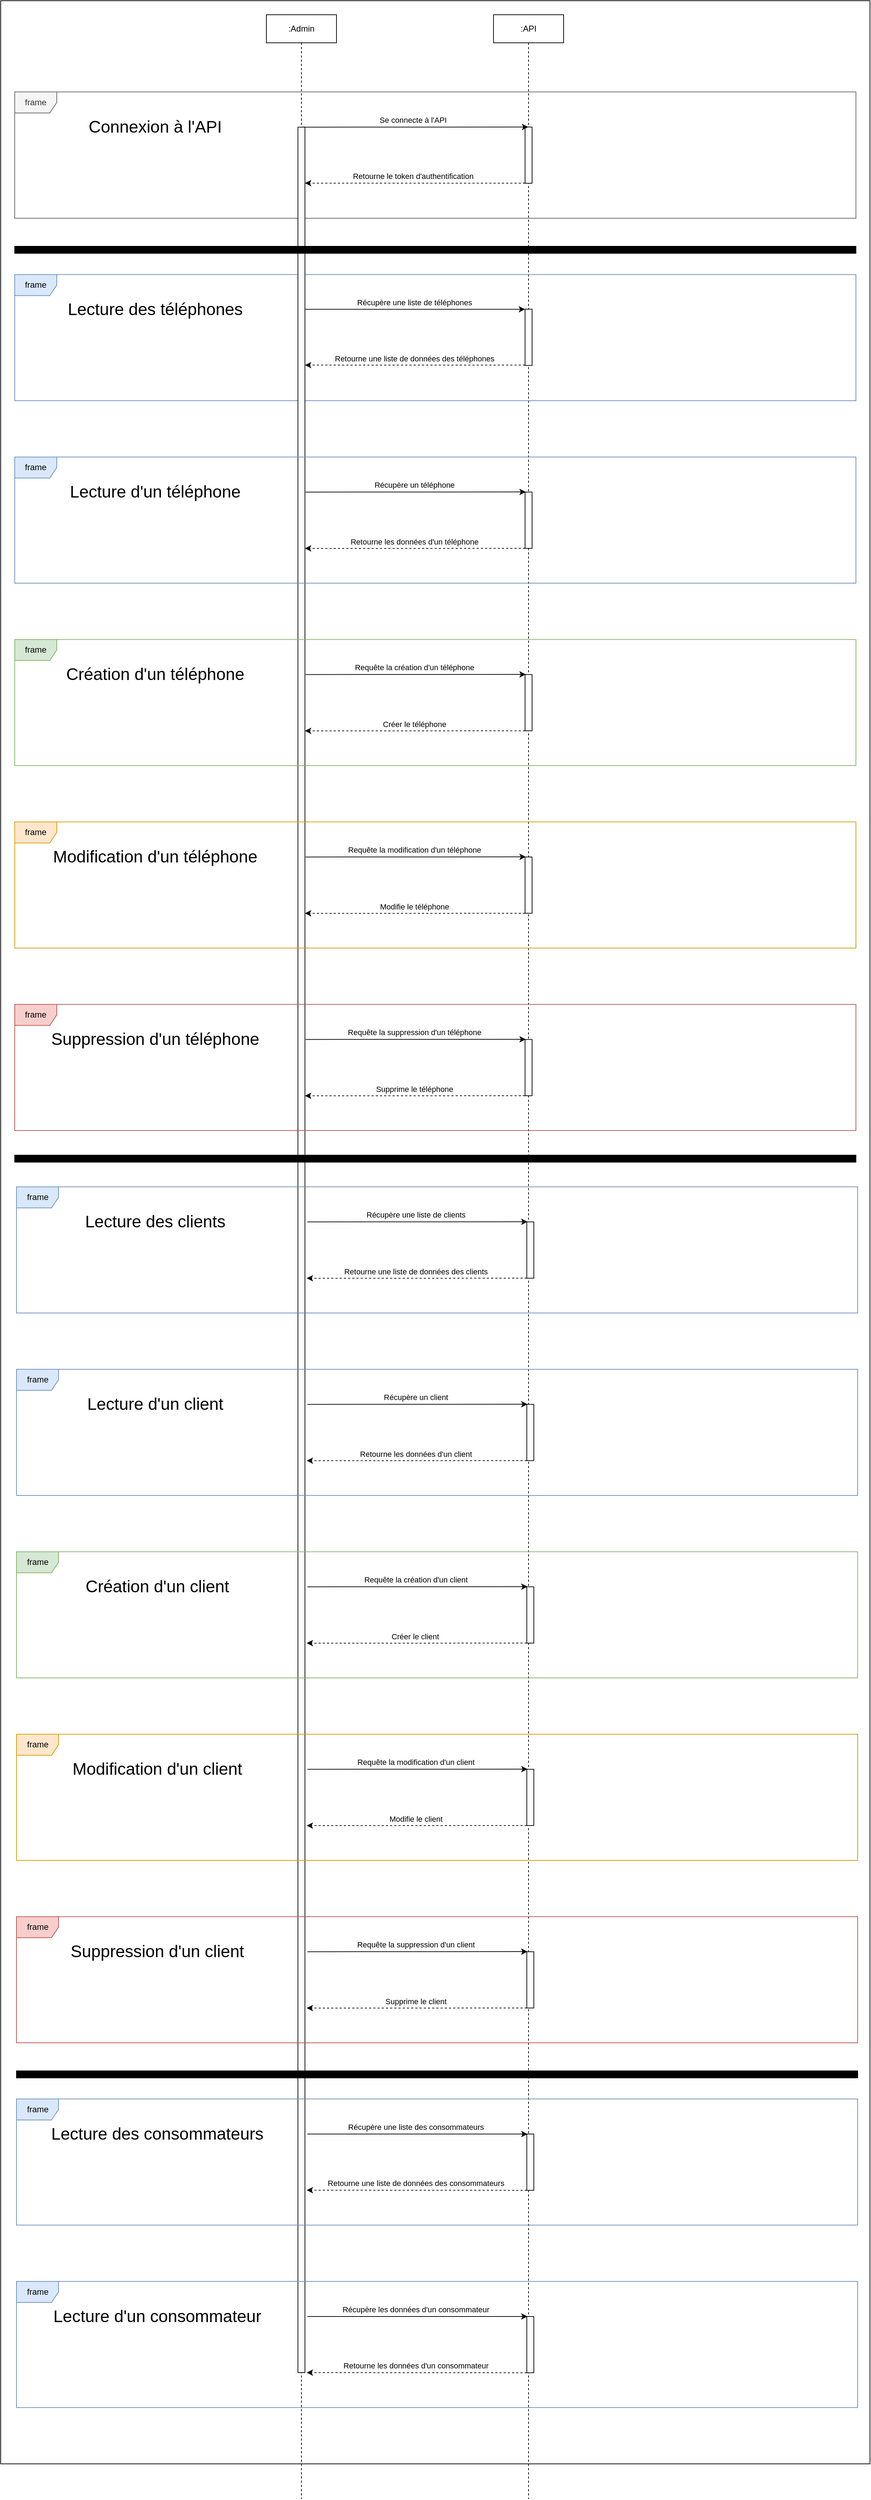 <mxfile version="22.0.8" type="device">
  <diagram name="Page-1" id="AlQgFYiAesxGKjzgry_K">
    <mxGraphModel dx="6012" dy="2765" grid="1" gridSize="10" guides="1" tooltips="1" connect="1" arrows="1" fold="1" page="1" pageScale="1" pageWidth="827" pageHeight="1169" math="0" shadow="0">
      <root>
        <mxCell id="0" />
        <mxCell id="1" parent="0" />
        <mxCell id="q1P370LqQ6XQnhw_d_2Z-51" value="" style="rounded=0;whiteSpace=wrap;html=1;movable=1;resizable=1;rotatable=1;deletable=1;editable=1;locked=0;connectable=1;labelBackgroundColor=none;" parent="1" vertex="1">
          <mxGeometry x="-340" y="180" width="1240" height="3510" as="geometry" />
        </mxCell>
        <mxCell id="VzBomBVX7HgXpCq8d6OW-28" value=":API" style="shape=umlLifeline;perimeter=lifelinePerimeter;whiteSpace=wrap;html=1;container=1;dropTarget=0;collapsible=0;recursiveResize=0;outlineConnect=0;portConstraint=eastwest;newEdgeStyle={&quot;edgeStyle&quot;:&quot;elbowEdgeStyle&quot;,&quot;elbow&quot;:&quot;vertical&quot;,&quot;curved&quot;:0,&quot;rounded&quot;:0};movable=1;resizable=1;rotatable=1;deletable=1;editable=1;locked=0;connectable=1;" parent="1" vertex="1">
          <mxGeometry x="363" y="200" width="100" height="3540" as="geometry" />
        </mxCell>
        <mxCell id="VzBomBVX7HgXpCq8d6OW-47" value="" style="html=1;points=[];perimeter=orthogonalPerimeter;outlineConnect=0;targetShapes=umlLifeline;portConstraint=eastwest;newEdgeStyle={&quot;edgeStyle&quot;:&quot;elbowEdgeStyle&quot;,&quot;elbow&quot;:&quot;vertical&quot;,&quot;curved&quot;:0,&quot;rounded&quot;:0};" parent="VzBomBVX7HgXpCq8d6OW-28" vertex="1">
          <mxGeometry x="45" y="160" width="10" height="80.2" as="geometry" />
        </mxCell>
        <mxCell id="drv3APGmW7GYEXX_s7Kb-19" style="edgeStyle=elbowEdgeStyle;rounded=0;orthogonalLoop=1;jettySize=auto;html=1;elbow=vertical;curved=0;" parent="1" source="VzBomBVX7HgXpCq8d6OW-50" edge="1">
          <mxGeometry relative="1" as="geometry">
            <Array as="points">
              <mxPoint x="257" y="360" />
            </Array>
            <mxPoint x="412.5" y="360" as="targetPoint" />
          </mxGeometry>
        </mxCell>
        <mxCell id="drv3APGmW7GYEXX_s7Kb-20" value="Se connecte à l&#39;API" style="edgeLabel;html=1;align=center;verticalAlign=middle;resizable=0;points=[];" parent="drv3APGmW7GYEXX_s7Kb-19" vertex="1" connectable="0">
          <mxGeometry x="0.205" relative="1" as="geometry">
            <mxPoint x="-36" y="-10" as="offset" />
          </mxGeometry>
        </mxCell>
        <mxCell id="Kt3bTRJJ_USKNN57myqg-1" style="edgeStyle=elbowEdgeStyle;rounded=0;orthogonalLoop=1;jettySize=auto;html=1;elbow=vertical;curved=0;dashed=1;" parent="1" source="VzBomBVX7HgXpCq8d6OW-47" target="VzBomBVX7HgXpCq8d6OW-50" edge="1">
          <mxGeometry relative="1" as="geometry">
            <Array as="points">
              <mxPoint x="160" y="440" />
            </Array>
          </mxGeometry>
        </mxCell>
        <mxCell id="Kt3bTRJJ_USKNN57myqg-2" value="Retourne le token d&#39;authentification" style="edgeLabel;html=1;align=center;verticalAlign=middle;resizable=0;points=[];" parent="Kt3bTRJJ_USKNN57myqg-1" vertex="1" connectable="0">
          <mxGeometry x="0.146" y="1" relative="1" as="geometry">
            <mxPoint x="20" y="-11" as="offset" />
          </mxGeometry>
        </mxCell>
        <mxCell id="Kt3bTRJJ_USKNN57myqg-13" value="frame" style="shape=umlFrame;whiteSpace=wrap;html=1;pointerEvents=0;fillColor=#f5f5f5;fontColor=#333333;strokeColor=#666666;" parent="1" vertex="1">
          <mxGeometry x="-320" y="310" width="1200" height="180" as="geometry" />
        </mxCell>
        <mxCell id="Kt3bTRJJ_USKNN57myqg-14" value="&lt;div&gt;&lt;font style=&quot;font-size: 24px;&quot;&gt;Connexion à l&#39;API&lt;br&gt;&lt;/font&gt;&lt;/div&gt;" style="text;html=1;align=center;verticalAlign=middle;resizable=0;points=[];autosize=1;strokeColor=none;fillColor=none;" parent="1" vertex="1">
          <mxGeometry x="-225" y="340" width="210" height="40" as="geometry" />
        </mxCell>
        <mxCell id="q1P370LqQ6XQnhw_d_2Z-36" value="frame" style="shape=umlFrame;whiteSpace=wrap;html=1;pointerEvents=0;fillColor=#dae8fc;strokeColor=#6c8ebf;" parent="1" vertex="1">
          <mxGeometry x="-320" y="570.2" width="1200" height="179.8" as="geometry" />
        </mxCell>
        <mxCell id="q1P370LqQ6XQnhw_d_2Z-37" value="Lecture des téléphones" style="text;html=1;align=center;verticalAlign=middle;resizable=0;points=[];autosize=1;strokeColor=none;fillColor=none;fontSize=24;" parent="1" vertex="1">
          <mxGeometry x="-255" y="600.2" width="270" height="40" as="geometry" />
        </mxCell>
        <mxCell id="VzBomBVX7HgXpCq8d6OW-27" value=":Admin" style="shape=umlLifeline;perimeter=lifelinePerimeter;whiteSpace=wrap;html=1;container=1;dropTarget=0;collapsible=0;recursiveResize=0;outlineConnect=0;portConstraint=eastwest;newEdgeStyle={&quot;edgeStyle&quot;:&quot;elbowEdgeStyle&quot;,&quot;elbow&quot;:&quot;vertical&quot;,&quot;curved&quot;:0,&quot;rounded&quot;:0};movable=1;resizable=1;rotatable=1;deletable=1;editable=1;locked=0;connectable=1;" parent="1" vertex="1">
          <mxGeometry x="39" y="200" width="100" height="3540" as="geometry" />
        </mxCell>
        <mxCell id="VzBomBVX7HgXpCq8d6OW-50" value="" style="html=1;points=[];perimeter=orthogonalPerimeter;outlineConnect=0;targetShapes=umlLifeline;portConstraint=eastwest;newEdgeStyle={&quot;edgeStyle&quot;:&quot;elbowEdgeStyle&quot;,&quot;elbow&quot;:&quot;vertical&quot;,&quot;curved&quot;:0,&quot;rounded&quot;:0};movable=1;resizable=1;rotatable=1;deletable=1;editable=1;locked=0;connectable=1;" parent="VzBomBVX7HgXpCq8d6OW-27" vertex="1">
          <mxGeometry x="45" y="160.2" width="10" height="3199.8" as="geometry" />
        </mxCell>
        <mxCell id="mtAKni8Zd5oDgKkySf_A-6" style="edgeStyle=elbowEdgeStyle;rounded=0;orthogonalLoop=1;jettySize=auto;html=1;elbow=horizontal;curved=0;dashed=1;" parent="1" edge="1">
          <mxGeometry relative="1" as="geometry">
            <mxPoint x="408" y="699.309" as="sourcePoint" />
            <mxPoint x="94" y="699.309" as="targetPoint" />
          </mxGeometry>
        </mxCell>
        <mxCell id="mtAKni8Zd5oDgKkySf_A-7" value="Retourne une liste de données des téléphones" style="edgeLabel;html=1;align=center;verticalAlign=middle;resizable=0;points=[];" parent="mtAKni8Zd5oDgKkySf_A-6" vertex="1" connectable="0">
          <mxGeometry x="-0.12" y="-2" relative="1" as="geometry">
            <mxPoint x="-20" y="-8" as="offset" />
          </mxGeometry>
        </mxCell>
        <mxCell id="mtAKni8Zd5oDgKkySf_A-1" value="" style="html=1;points=[];perimeter=orthogonalPerimeter;outlineConnect=0;targetShapes=umlLifeline;portConstraint=eastwest;newEdgeStyle={&quot;edgeStyle&quot;:&quot;elbowEdgeStyle&quot;,&quot;elbow&quot;:&quot;vertical&quot;,&quot;curved&quot;:0,&quot;rounded&quot;:0};" parent="1" vertex="1">
          <mxGeometry x="408" y="619.55" width="10" height="80.2" as="geometry" />
        </mxCell>
        <mxCell id="mtAKni8Zd5oDgKkySf_A-4" style="edgeStyle=elbowEdgeStyle;rounded=0;orthogonalLoop=1;jettySize=auto;html=1;elbow=horizontal;curved=0;" parent="1" edge="1">
          <mxGeometry relative="1" as="geometry">
            <mxPoint x="94" y="619.726" as="sourcePoint" />
            <mxPoint x="408" y="619.726" as="targetPoint" />
          </mxGeometry>
        </mxCell>
        <mxCell id="mtAKni8Zd5oDgKkySf_A-5" value="Récupère une liste de téléphones" style="edgeLabel;html=1;align=center;verticalAlign=middle;resizable=0;points=[];" parent="mtAKni8Zd5oDgKkySf_A-4" vertex="1" connectable="0">
          <mxGeometry x="-0.06" relative="1" as="geometry">
            <mxPoint x="8" y="-10" as="offset" />
          </mxGeometry>
        </mxCell>
        <mxCell id="mtAKni8Zd5oDgKkySf_A-11" value="frame" style="shape=umlFrame;whiteSpace=wrap;html=1;pointerEvents=0;fillColor=#dae8fc;strokeColor=#6c8ebf;" parent="1" vertex="1">
          <mxGeometry x="-320" y="830.2" width="1200" height="179.8" as="geometry" />
        </mxCell>
        <mxCell id="mtAKni8Zd5oDgKkySf_A-12" value="Lecture d&#39;un téléphone" style="text;html=1;align=center;verticalAlign=middle;resizable=0;points=[];autosize=1;strokeColor=none;fillColor=none;fontSize=24;" parent="1" vertex="1">
          <mxGeometry x="-255" y="860" width="270" height="40" as="geometry" />
        </mxCell>
        <mxCell id="mtAKni8Zd5oDgKkySf_A-15" style="edgeStyle=elbowEdgeStyle;rounded=0;orthogonalLoop=1;jettySize=auto;html=1;elbow=vertical;curved=0;dashed=1;" parent="1" edge="1">
          <mxGeometry relative="1" as="geometry">
            <mxPoint x="408" y="960.404" as="sourcePoint" />
            <mxPoint x="94" y="960.404" as="targetPoint" />
          </mxGeometry>
        </mxCell>
        <mxCell id="mtAKni8Zd5oDgKkySf_A-17" value="Retourne les données d&#39;un téléphone" style="edgeLabel;html=1;align=center;verticalAlign=middle;resizable=0;points=[];" parent="mtAKni8Zd5oDgKkySf_A-15" vertex="1" connectable="0">
          <mxGeometry x="0.176" y="1" relative="1" as="geometry">
            <mxPoint x="26" y="-11" as="offset" />
          </mxGeometry>
        </mxCell>
        <mxCell id="mtAKni8Zd5oDgKkySf_A-13" value="" style="html=1;points=[];perimeter=orthogonalPerimeter;outlineConnect=0;targetShapes=umlLifeline;portConstraint=eastwest;newEdgeStyle={&quot;edgeStyle&quot;:&quot;elbowEdgeStyle&quot;,&quot;elbow&quot;:&quot;vertical&quot;,&quot;curved&quot;:0,&quot;rounded&quot;:0};" parent="1" vertex="1">
          <mxGeometry x="408" y="880.2" width="10" height="80.2" as="geometry" />
        </mxCell>
        <mxCell id="mtAKni8Zd5oDgKkySf_A-14" style="edgeStyle=elbowEdgeStyle;rounded=0;orthogonalLoop=1;jettySize=auto;html=1;elbow=vertical;curved=0;" parent="1" edge="1">
          <mxGeometry relative="1" as="geometry">
            <mxPoint x="95" y="880.204" as="sourcePoint" />
            <mxPoint x="409" y="880.204" as="targetPoint" />
          </mxGeometry>
        </mxCell>
        <mxCell id="mtAKni8Zd5oDgKkySf_A-16" value="Récupère un téléphone" style="edgeLabel;html=1;align=center;verticalAlign=middle;resizable=0;points=[];" parent="mtAKni8Zd5oDgKkySf_A-14" vertex="1" connectable="0">
          <mxGeometry x="-0.347" y="-2" relative="1" as="geometry">
            <mxPoint x="52" y="-12" as="offset" />
          </mxGeometry>
        </mxCell>
        <mxCell id="mtAKni8Zd5oDgKkySf_A-25" value="frame" style="shape=umlFrame;whiteSpace=wrap;html=1;pointerEvents=0;fillColor=#dae8fc;strokeColor=#6c8ebf;" parent="1" vertex="1">
          <mxGeometry x="-317.5" y="3170" width="1200" height="179.8" as="geometry" />
        </mxCell>
        <mxCell id="mtAKni8Zd5oDgKkySf_A-26" value="Lecture des consommateurs" style="text;html=1;align=center;verticalAlign=middle;resizable=0;points=[];autosize=1;strokeColor=none;fillColor=none;fontSize=24;" parent="1" vertex="1">
          <mxGeometry x="-282.5" y="3199.8" width="330" height="40" as="geometry" />
        </mxCell>
        <mxCell id="mtAKni8Zd5oDgKkySf_A-27" style="edgeStyle=elbowEdgeStyle;rounded=0;orthogonalLoop=1;jettySize=auto;html=1;elbow=vertical;curved=0;dashed=1;" parent="1" edge="1">
          <mxGeometry relative="1" as="geometry">
            <mxPoint x="410.5" y="3300.204" as="sourcePoint" />
            <mxPoint x="96.5" y="3300.204" as="targetPoint" />
          </mxGeometry>
        </mxCell>
        <mxCell id="mtAKni8Zd5oDgKkySf_A-28" value="Retourne une liste de données des consommateurs" style="edgeLabel;html=1;align=center;verticalAlign=middle;resizable=0;points=[];" parent="mtAKni8Zd5oDgKkySf_A-27" vertex="1" connectable="0">
          <mxGeometry x="0.176" y="1" relative="1" as="geometry">
            <mxPoint x="26" y="-11" as="offset" />
          </mxGeometry>
        </mxCell>
        <mxCell id="mtAKni8Zd5oDgKkySf_A-29" value="" style="html=1;points=[];perimeter=orthogonalPerimeter;outlineConnect=0;targetShapes=umlLifeline;portConstraint=eastwest;newEdgeStyle={&quot;edgeStyle&quot;:&quot;elbowEdgeStyle&quot;,&quot;elbow&quot;:&quot;vertical&quot;,&quot;curved&quot;:0,&quot;rounded&quot;:0};" parent="1" vertex="1">
          <mxGeometry x="410.5" y="3220" width="10" height="80.2" as="geometry" />
        </mxCell>
        <mxCell id="mtAKni8Zd5oDgKkySf_A-30" style="edgeStyle=elbowEdgeStyle;rounded=0;orthogonalLoop=1;jettySize=auto;html=1;elbow=vertical;curved=0;" parent="1" edge="1">
          <mxGeometry relative="1" as="geometry">
            <mxPoint x="97.5" y="3220.004" as="sourcePoint" />
            <mxPoint x="411.5" y="3220.004" as="targetPoint" />
          </mxGeometry>
        </mxCell>
        <mxCell id="mtAKni8Zd5oDgKkySf_A-31" value="Récupère une liste des consommateurs" style="edgeLabel;html=1;align=center;verticalAlign=middle;resizable=0;points=[];" parent="mtAKni8Zd5oDgKkySf_A-30" vertex="1" connectable="0">
          <mxGeometry x="-0.347" y="-2" relative="1" as="geometry">
            <mxPoint x="52" y="-12" as="offset" />
          </mxGeometry>
        </mxCell>
        <mxCell id="mtAKni8Zd5oDgKkySf_A-32" value="frame" style="shape=umlFrame;whiteSpace=wrap;html=1;pointerEvents=0;fillColor=#dae8fc;strokeColor=#6c8ebf;" parent="1" vertex="1">
          <mxGeometry x="-317.5" y="3430" width="1200" height="179.8" as="geometry" />
        </mxCell>
        <mxCell id="mtAKni8Zd5oDgKkySf_A-33" value="Lecture d&#39;un consommateur" style="text;html=1;align=center;verticalAlign=middle;resizable=0;points=[];autosize=1;strokeColor=none;fillColor=none;fontSize=24;" parent="1" vertex="1">
          <mxGeometry x="-277.5" y="3460" width="320" height="40" as="geometry" />
        </mxCell>
        <mxCell id="mtAKni8Zd5oDgKkySf_A-34" style="edgeStyle=elbowEdgeStyle;rounded=0;orthogonalLoop=1;jettySize=auto;html=1;elbow=vertical;curved=0;dashed=1;" parent="1" edge="1">
          <mxGeometry relative="1" as="geometry">
            <mxPoint x="410.5" y="3560.204" as="sourcePoint" />
            <mxPoint x="96.5" y="3560.204" as="targetPoint" />
          </mxGeometry>
        </mxCell>
        <mxCell id="mtAKni8Zd5oDgKkySf_A-35" value="Retourne les données d&#39;un consommateur" style="edgeLabel;html=1;align=center;verticalAlign=middle;resizable=0;points=[];" parent="mtAKni8Zd5oDgKkySf_A-34" vertex="1" connectable="0">
          <mxGeometry x="0.176" y="1" relative="1" as="geometry">
            <mxPoint x="26" y="-11" as="offset" />
          </mxGeometry>
        </mxCell>
        <mxCell id="mtAKni8Zd5oDgKkySf_A-36" value="" style="html=1;points=[];perimeter=orthogonalPerimeter;outlineConnect=0;targetShapes=umlLifeline;portConstraint=eastwest;newEdgeStyle={&quot;edgeStyle&quot;:&quot;elbowEdgeStyle&quot;,&quot;elbow&quot;:&quot;vertical&quot;,&quot;curved&quot;:0,&quot;rounded&quot;:0};" parent="1" vertex="1">
          <mxGeometry x="410.5" y="3480" width="10" height="80.2" as="geometry" />
        </mxCell>
        <mxCell id="mtAKni8Zd5oDgKkySf_A-37" style="edgeStyle=elbowEdgeStyle;rounded=0;orthogonalLoop=1;jettySize=auto;html=1;elbow=vertical;curved=0;" parent="1" edge="1">
          <mxGeometry relative="1" as="geometry">
            <mxPoint x="97.5" y="3480.004" as="sourcePoint" />
            <mxPoint x="411.5" y="3480.004" as="targetPoint" />
          </mxGeometry>
        </mxCell>
        <mxCell id="mtAKni8Zd5oDgKkySf_A-38" value="Récupère les données d&#39;un consommateur" style="edgeLabel;html=1;align=center;verticalAlign=middle;resizable=0;points=[];" parent="mtAKni8Zd5oDgKkySf_A-37" vertex="1" connectable="0">
          <mxGeometry x="-0.347" y="-2" relative="1" as="geometry">
            <mxPoint x="52" y="-12" as="offset" />
          </mxGeometry>
        </mxCell>
        <mxCell id="mtAKni8Zd5oDgKkySf_A-60" value="" style="rounded=0;whiteSpace=wrap;html=1;fillColor=#000000;" parent="1" vertex="1">
          <mxGeometry x="-320" y="1825.1" width="1200" height="10" as="geometry" />
        </mxCell>
        <mxCell id="mtAKni8Zd5oDgKkySf_A-61" value="" style="rounded=0;whiteSpace=wrap;html=1;fillColor=#000000;" parent="1" vertex="1">
          <mxGeometry x="-317.5" y="3130" width="1200" height="10" as="geometry" />
        </mxCell>
        <mxCell id="mtAKni8Zd5oDgKkySf_A-62" value="" style="rounded=0;whiteSpace=wrap;html=1;fillColor=#000000;" parent="1" vertex="1">
          <mxGeometry x="-320" y="530" width="1200" height="10" as="geometry" />
        </mxCell>
        <mxCell id="V_X1GM6pbK22P2pycEsX-1" value="frame" style="shape=umlFrame;whiteSpace=wrap;html=1;pointerEvents=0;fillColor=#d5e8d4;strokeColor=#82b366;" vertex="1" parent="1">
          <mxGeometry x="-320" y="1090.2" width="1200" height="179.8" as="geometry" />
        </mxCell>
        <mxCell id="V_X1GM6pbK22P2pycEsX-2" value="Création d&#39;un téléphone" style="text;html=1;align=center;verticalAlign=middle;resizable=0;points=[];autosize=1;strokeColor=none;fillColor=none;fontSize=24;" vertex="1" parent="1">
          <mxGeometry x="-260" y="1120.4" width="280" height="40" as="geometry" />
        </mxCell>
        <mxCell id="V_X1GM6pbK22P2pycEsX-3" style="edgeStyle=elbowEdgeStyle;rounded=0;orthogonalLoop=1;jettySize=auto;html=1;elbow=vertical;curved=0;dashed=1;" edge="1" parent="1">
          <mxGeometry relative="1" as="geometry">
            <mxPoint x="408" y="1220.404" as="sourcePoint" />
            <mxPoint x="94" y="1220.404" as="targetPoint" />
          </mxGeometry>
        </mxCell>
        <mxCell id="V_X1GM6pbK22P2pycEsX-4" value="Créer le téléphone" style="edgeLabel;html=1;align=center;verticalAlign=middle;resizable=0;points=[];" vertex="1" connectable="0" parent="V_X1GM6pbK22P2pycEsX-3">
          <mxGeometry x="0.176" y="1" relative="1" as="geometry">
            <mxPoint x="26" y="-11" as="offset" />
          </mxGeometry>
        </mxCell>
        <mxCell id="V_X1GM6pbK22P2pycEsX-5" value="" style="html=1;points=[];perimeter=orthogonalPerimeter;outlineConnect=0;targetShapes=umlLifeline;portConstraint=eastwest;newEdgeStyle={&quot;edgeStyle&quot;:&quot;elbowEdgeStyle&quot;,&quot;elbow&quot;:&quot;vertical&quot;,&quot;curved&quot;:0,&quot;rounded&quot;:0};" vertex="1" parent="1">
          <mxGeometry x="408" y="1140.2" width="10" height="80.2" as="geometry" />
        </mxCell>
        <mxCell id="V_X1GM6pbK22P2pycEsX-6" style="edgeStyle=elbowEdgeStyle;rounded=0;orthogonalLoop=1;jettySize=auto;html=1;elbow=vertical;curved=0;" edge="1" parent="1">
          <mxGeometry relative="1" as="geometry">
            <mxPoint x="95" y="1140.204" as="sourcePoint" />
            <mxPoint x="409" y="1140.204" as="targetPoint" />
          </mxGeometry>
        </mxCell>
        <mxCell id="V_X1GM6pbK22P2pycEsX-7" value="Requête la création d&#39;un téléphone" style="edgeLabel;html=1;align=center;verticalAlign=middle;resizable=0;points=[];" vertex="1" connectable="0" parent="V_X1GM6pbK22P2pycEsX-6">
          <mxGeometry x="-0.347" y="-2" relative="1" as="geometry">
            <mxPoint x="52" y="-12" as="offset" />
          </mxGeometry>
        </mxCell>
        <mxCell id="V_X1GM6pbK22P2pycEsX-8" value="frame" style="shape=umlFrame;whiteSpace=wrap;html=1;pointerEvents=0;fillColor=#ffe6cc;strokeColor=#d79b00;" vertex="1" parent="1">
          <mxGeometry x="-320" y="1350.2" width="1200" height="179.8" as="geometry" />
        </mxCell>
        <mxCell id="V_X1GM6pbK22P2pycEsX-9" value="Modification d&#39;un téléphone" style="text;html=1;align=center;verticalAlign=middle;resizable=0;points=[];autosize=1;strokeColor=none;fillColor=none;fontSize=24;" vertex="1" parent="1">
          <mxGeometry x="-280" y="1380.2" width="320" height="40" as="geometry" />
        </mxCell>
        <mxCell id="V_X1GM6pbK22P2pycEsX-10" style="edgeStyle=elbowEdgeStyle;rounded=0;orthogonalLoop=1;jettySize=auto;html=1;elbow=vertical;curved=0;dashed=1;" edge="1" parent="1">
          <mxGeometry relative="1" as="geometry">
            <mxPoint x="408" y="1480.404" as="sourcePoint" />
            <mxPoint x="94" y="1480.404" as="targetPoint" />
          </mxGeometry>
        </mxCell>
        <mxCell id="V_X1GM6pbK22P2pycEsX-11" value="Modifie le téléphone" style="edgeLabel;html=1;align=center;verticalAlign=middle;resizable=0;points=[];" vertex="1" connectable="0" parent="V_X1GM6pbK22P2pycEsX-10">
          <mxGeometry x="0.176" y="1" relative="1" as="geometry">
            <mxPoint x="26" y="-11" as="offset" />
          </mxGeometry>
        </mxCell>
        <mxCell id="V_X1GM6pbK22P2pycEsX-12" value="" style="html=1;points=[];perimeter=orthogonalPerimeter;outlineConnect=0;targetShapes=umlLifeline;portConstraint=eastwest;newEdgeStyle={&quot;edgeStyle&quot;:&quot;elbowEdgeStyle&quot;,&quot;elbow&quot;:&quot;vertical&quot;,&quot;curved&quot;:0,&quot;rounded&quot;:0};" vertex="1" parent="1">
          <mxGeometry x="408" y="1400.2" width="10" height="80.2" as="geometry" />
        </mxCell>
        <mxCell id="V_X1GM6pbK22P2pycEsX-13" style="edgeStyle=elbowEdgeStyle;rounded=0;orthogonalLoop=1;jettySize=auto;html=1;elbow=vertical;curved=0;" edge="1" parent="1">
          <mxGeometry relative="1" as="geometry">
            <mxPoint x="95" y="1400.204" as="sourcePoint" />
            <mxPoint x="409" y="1400.204" as="targetPoint" />
          </mxGeometry>
        </mxCell>
        <mxCell id="V_X1GM6pbK22P2pycEsX-14" value="Requête la modification d&#39;un téléphone" style="edgeLabel;html=1;align=center;verticalAlign=middle;resizable=0;points=[];" vertex="1" connectable="0" parent="V_X1GM6pbK22P2pycEsX-13">
          <mxGeometry x="-0.347" y="-2" relative="1" as="geometry">
            <mxPoint x="52" y="-12" as="offset" />
          </mxGeometry>
        </mxCell>
        <mxCell id="V_X1GM6pbK22P2pycEsX-15" value="frame" style="shape=umlFrame;whiteSpace=wrap;html=1;pointerEvents=0;fillColor=#f8cecc;strokeColor=#b85450;" vertex="1" parent="1">
          <mxGeometry x="-320" y="1610.2" width="1200" height="179.8" as="geometry" />
        </mxCell>
        <mxCell id="V_X1GM6pbK22P2pycEsX-16" value="Suppression d&#39;un téléphone" style="text;html=1;align=center;verticalAlign=middle;resizable=0;points=[];autosize=1;strokeColor=none;fillColor=none;fontSize=24;" vertex="1" parent="1">
          <mxGeometry x="-280" y="1640.2" width="320" height="40" as="geometry" />
        </mxCell>
        <mxCell id="V_X1GM6pbK22P2pycEsX-17" style="edgeStyle=elbowEdgeStyle;rounded=0;orthogonalLoop=1;jettySize=auto;html=1;elbow=vertical;curved=0;dashed=1;" edge="1" parent="1">
          <mxGeometry relative="1" as="geometry">
            <mxPoint x="408" y="1740.404" as="sourcePoint" />
            <mxPoint x="94" y="1740.404" as="targetPoint" />
          </mxGeometry>
        </mxCell>
        <mxCell id="V_X1GM6pbK22P2pycEsX-18" value="Supprime le téléphone" style="edgeLabel;html=1;align=center;verticalAlign=middle;resizable=0;points=[];" vertex="1" connectable="0" parent="V_X1GM6pbK22P2pycEsX-17">
          <mxGeometry x="0.176" y="1" relative="1" as="geometry">
            <mxPoint x="26" y="-11" as="offset" />
          </mxGeometry>
        </mxCell>
        <mxCell id="V_X1GM6pbK22P2pycEsX-19" value="" style="html=1;points=[];perimeter=orthogonalPerimeter;outlineConnect=0;targetShapes=umlLifeline;portConstraint=eastwest;newEdgeStyle={&quot;edgeStyle&quot;:&quot;elbowEdgeStyle&quot;,&quot;elbow&quot;:&quot;vertical&quot;,&quot;curved&quot;:0,&quot;rounded&quot;:0};" vertex="1" parent="1">
          <mxGeometry x="408" y="1660.2" width="10" height="80.2" as="geometry" />
        </mxCell>
        <mxCell id="V_X1GM6pbK22P2pycEsX-20" style="edgeStyle=elbowEdgeStyle;rounded=0;orthogonalLoop=1;jettySize=auto;html=1;elbow=vertical;curved=0;" edge="1" parent="1">
          <mxGeometry relative="1" as="geometry">
            <mxPoint x="95" y="1660.204" as="sourcePoint" />
            <mxPoint x="409" y="1660.204" as="targetPoint" />
          </mxGeometry>
        </mxCell>
        <mxCell id="V_X1GM6pbK22P2pycEsX-21" value="Requête la suppression d&#39;un téléphone" style="edgeLabel;html=1;align=center;verticalAlign=middle;resizable=0;points=[];" vertex="1" connectable="0" parent="V_X1GM6pbK22P2pycEsX-20">
          <mxGeometry x="-0.347" y="-2" relative="1" as="geometry">
            <mxPoint x="52" y="-12" as="offset" />
          </mxGeometry>
        </mxCell>
        <mxCell id="V_X1GM6pbK22P2pycEsX-22" value="frame" style="shape=umlFrame;whiteSpace=wrap;html=1;pointerEvents=0;fillColor=#dae8fc;strokeColor=#6c8ebf;" vertex="1" parent="1">
          <mxGeometry x="-317.5" y="1870.2" width="1200" height="179.8" as="geometry" />
        </mxCell>
        <mxCell id="V_X1GM6pbK22P2pycEsX-23" value="Lecture des clients" style="text;html=1;align=center;verticalAlign=middle;resizable=0;points=[];autosize=1;strokeColor=none;fillColor=none;fontSize=24;" vertex="1" parent="1">
          <mxGeometry x="-230" y="1900.2" width="220" height="40" as="geometry" />
        </mxCell>
        <mxCell id="V_X1GM6pbK22P2pycEsX-24" style="edgeStyle=elbowEdgeStyle;rounded=0;orthogonalLoop=1;jettySize=auto;html=1;elbow=vertical;curved=0;dashed=1;" edge="1" parent="1">
          <mxGeometry relative="1" as="geometry">
            <mxPoint x="410.5" y="2000.404" as="sourcePoint" />
            <mxPoint x="96.5" y="2000.404" as="targetPoint" />
          </mxGeometry>
        </mxCell>
        <mxCell id="V_X1GM6pbK22P2pycEsX-25" value="Retourne une liste de données des clients" style="edgeLabel;html=1;align=center;verticalAlign=middle;resizable=0;points=[];" vertex="1" connectable="0" parent="V_X1GM6pbK22P2pycEsX-24">
          <mxGeometry x="0.176" y="1" relative="1" as="geometry">
            <mxPoint x="26" y="-11" as="offset" />
          </mxGeometry>
        </mxCell>
        <mxCell id="V_X1GM6pbK22P2pycEsX-26" value="" style="html=1;points=[];perimeter=orthogonalPerimeter;outlineConnect=0;targetShapes=umlLifeline;portConstraint=eastwest;newEdgeStyle={&quot;edgeStyle&quot;:&quot;elbowEdgeStyle&quot;,&quot;elbow&quot;:&quot;vertical&quot;,&quot;curved&quot;:0,&quot;rounded&quot;:0};" vertex="1" parent="1">
          <mxGeometry x="410.5" y="1920.2" width="10" height="80.2" as="geometry" />
        </mxCell>
        <mxCell id="V_X1GM6pbK22P2pycEsX-27" style="edgeStyle=elbowEdgeStyle;rounded=0;orthogonalLoop=1;jettySize=auto;html=1;elbow=vertical;curved=0;" edge="1" parent="1">
          <mxGeometry relative="1" as="geometry">
            <mxPoint x="97.5" y="1920.204" as="sourcePoint" />
            <mxPoint x="411.5" y="1920.204" as="targetPoint" />
          </mxGeometry>
        </mxCell>
        <mxCell id="V_X1GM6pbK22P2pycEsX-28" value="Récupère une liste de clients" style="edgeLabel;html=1;align=center;verticalAlign=middle;resizable=0;points=[];" vertex="1" connectable="0" parent="V_X1GM6pbK22P2pycEsX-27">
          <mxGeometry x="-0.347" y="-2" relative="1" as="geometry">
            <mxPoint x="52" y="-12" as="offset" />
          </mxGeometry>
        </mxCell>
        <mxCell id="V_X1GM6pbK22P2pycEsX-29" value="frame" style="shape=umlFrame;whiteSpace=wrap;html=1;pointerEvents=0;fillColor=#dae8fc;strokeColor=#6c8ebf;" vertex="1" parent="1">
          <mxGeometry x="-317.5" y="2130.2" width="1200" height="179.8" as="geometry" />
        </mxCell>
        <mxCell id="V_X1GM6pbK22P2pycEsX-30" value="Lecture d&#39;un client" style="text;html=1;align=center;verticalAlign=middle;resizable=0;points=[];autosize=1;strokeColor=none;fillColor=none;fontSize=24;" vertex="1" parent="1">
          <mxGeometry x="-230" y="2160.2" width="220" height="40" as="geometry" />
        </mxCell>
        <mxCell id="V_X1GM6pbK22P2pycEsX-31" style="edgeStyle=elbowEdgeStyle;rounded=0;orthogonalLoop=1;jettySize=auto;html=1;elbow=vertical;curved=0;dashed=1;" edge="1" parent="1">
          <mxGeometry relative="1" as="geometry">
            <mxPoint x="410.5" y="2260.404" as="sourcePoint" />
            <mxPoint x="96.5" y="2260.404" as="targetPoint" />
          </mxGeometry>
        </mxCell>
        <mxCell id="V_X1GM6pbK22P2pycEsX-32" value="Retourne les données d&#39;un client" style="edgeLabel;html=1;align=center;verticalAlign=middle;resizable=0;points=[];" vertex="1" connectable="0" parent="V_X1GM6pbK22P2pycEsX-31">
          <mxGeometry x="0.176" y="1" relative="1" as="geometry">
            <mxPoint x="26" y="-11" as="offset" />
          </mxGeometry>
        </mxCell>
        <mxCell id="V_X1GM6pbK22P2pycEsX-33" value="" style="html=1;points=[];perimeter=orthogonalPerimeter;outlineConnect=0;targetShapes=umlLifeline;portConstraint=eastwest;newEdgeStyle={&quot;edgeStyle&quot;:&quot;elbowEdgeStyle&quot;,&quot;elbow&quot;:&quot;vertical&quot;,&quot;curved&quot;:0,&quot;rounded&quot;:0};" vertex="1" parent="1">
          <mxGeometry x="410.5" y="2180.2" width="10" height="80.2" as="geometry" />
        </mxCell>
        <mxCell id="V_X1GM6pbK22P2pycEsX-34" style="edgeStyle=elbowEdgeStyle;rounded=0;orthogonalLoop=1;jettySize=auto;html=1;elbow=vertical;curved=0;" edge="1" parent="1">
          <mxGeometry relative="1" as="geometry">
            <mxPoint x="97.5" y="2180.204" as="sourcePoint" />
            <mxPoint x="411.5" y="2180.204" as="targetPoint" />
          </mxGeometry>
        </mxCell>
        <mxCell id="V_X1GM6pbK22P2pycEsX-35" value="Récupère un client" style="edgeLabel;html=1;align=center;verticalAlign=middle;resizable=0;points=[];" vertex="1" connectable="0" parent="V_X1GM6pbK22P2pycEsX-34">
          <mxGeometry x="-0.347" y="-2" relative="1" as="geometry">
            <mxPoint x="52" y="-12" as="offset" />
          </mxGeometry>
        </mxCell>
        <mxCell id="V_X1GM6pbK22P2pycEsX-36" value="frame" style="shape=umlFrame;whiteSpace=wrap;html=1;pointerEvents=0;fillColor=#d5e8d4;strokeColor=#82b366;" vertex="1" parent="1">
          <mxGeometry x="-317.5" y="2390.2" width="1200" height="179.8" as="geometry" />
        </mxCell>
        <mxCell id="V_X1GM6pbK22P2pycEsX-37" value="Création d&#39;un client" style="text;html=1;align=center;verticalAlign=middle;resizable=0;points=[];autosize=1;strokeColor=none;fillColor=none;fontSize=24;" vertex="1" parent="1">
          <mxGeometry x="-232.5" y="2420.2" width="230" height="40" as="geometry" />
        </mxCell>
        <mxCell id="V_X1GM6pbK22P2pycEsX-38" style="edgeStyle=elbowEdgeStyle;rounded=0;orthogonalLoop=1;jettySize=auto;html=1;elbow=vertical;curved=0;dashed=1;" edge="1" parent="1">
          <mxGeometry relative="1" as="geometry">
            <mxPoint x="410.5" y="2520.404" as="sourcePoint" />
            <mxPoint x="96.5" y="2520.404" as="targetPoint" />
          </mxGeometry>
        </mxCell>
        <mxCell id="V_X1GM6pbK22P2pycEsX-39" value="Créer le client" style="edgeLabel;html=1;align=center;verticalAlign=middle;resizable=0;points=[];" vertex="1" connectable="0" parent="V_X1GM6pbK22P2pycEsX-38">
          <mxGeometry x="0.176" y="1" relative="1" as="geometry">
            <mxPoint x="25" y="-11" as="offset" />
          </mxGeometry>
        </mxCell>
        <mxCell id="V_X1GM6pbK22P2pycEsX-40" value="" style="html=1;points=[];perimeter=orthogonalPerimeter;outlineConnect=0;targetShapes=umlLifeline;portConstraint=eastwest;newEdgeStyle={&quot;edgeStyle&quot;:&quot;elbowEdgeStyle&quot;,&quot;elbow&quot;:&quot;vertical&quot;,&quot;curved&quot;:0,&quot;rounded&quot;:0};" vertex="1" parent="1">
          <mxGeometry x="410.5" y="2440.2" width="10" height="80.2" as="geometry" />
        </mxCell>
        <mxCell id="V_X1GM6pbK22P2pycEsX-41" style="edgeStyle=elbowEdgeStyle;rounded=0;orthogonalLoop=1;jettySize=auto;html=1;elbow=vertical;curved=0;" edge="1" parent="1">
          <mxGeometry relative="1" as="geometry">
            <mxPoint x="97.5" y="2440.204" as="sourcePoint" />
            <mxPoint x="411.5" y="2440.204" as="targetPoint" />
          </mxGeometry>
        </mxCell>
        <mxCell id="V_X1GM6pbK22P2pycEsX-42" value="Requête la création d&#39;un client" style="edgeLabel;html=1;align=center;verticalAlign=middle;resizable=0;points=[];" vertex="1" connectable="0" parent="V_X1GM6pbK22P2pycEsX-41">
          <mxGeometry x="-0.347" y="-2" relative="1" as="geometry">
            <mxPoint x="52" y="-12" as="offset" />
          </mxGeometry>
        </mxCell>
        <mxCell id="V_X1GM6pbK22P2pycEsX-43" value="frame" style="shape=umlFrame;whiteSpace=wrap;html=1;pointerEvents=0;fillColor=#ffe6cc;strokeColor=#d79b00;" vertex="1" parent="1">
          <mxGeometry x="-317.5" y="2650.2" width="1200" height="179.8" as="geometry" />
        </mxCell>
        <mxCell id="V_X1GM6pbK22P2pycEsX-44" value="Modification d&#39;un client" style="text;html=1;align=center;verticalAlign=middle;resizable=0;points=[];autosize=1;strokeColor=none;fillColor=none;fontSize=24;" vertex="1" parent="1">
          <mxGeometry x="-252.5" y="2680.2" width="270" height="40" as="geometry" />
        </mxCell>
        <mxCell id="V_X1GM6pbK22P2pycEsX-45" style="edgeStyle=elbowEdgeStyle;rounded=0;orthogonalLoop=1;jettySize=auto;html=1;elbow=vertical;curved=0;dashed=1;" edge="1" parent="1">
          <mxGeometry relative="1" as="geometry">
            <mxPoint x="410.5" y="2780.404" as="sourcePoint" />
            <mxPoint x="96.5" y="2780.404" as="targetPoint" />
          </mxGeometry>
        </mxCell>
        <mxCell id="V_X1GM6pbK22P2pycEsX-46" value="Modifie le client" style="edgeLabel;html=1;align=center;verticalAlign=middle;resizable=0;points=[];" vertex="1" connectable="0" parent="V_X1GM6pbK22P2pycEsX-45">
          <mxGeometry x="0.176" y="1" relative="1" as="geometry">
            <mxPoint x="26" y="-11" as="offset" />
          </mxGeometry>
        </mxCell>
        <mxCell id="V_X1GM6pbK22P2pycEsX-47" value="" style="html=1;points=[];perimeter=orthogonalPerimeter;outlineConnect=0;targetShapes=umlLifeline;portConstraint=eastwest;newEdgeStyle={&quot;edgeStyle&quot;:&quot;elbowEdgeStyle&quot;,&quot;elbow&quot;:&quot;vertical&quot;,&quot;curved&quot;:0,&quot;rounded&quot;:0};" vertex="1" parent="1">
          <mxGeometry x="410.5" y="2700.2" width="10" height="80.2" as="geometry" />
        </mxCell>
        <mxCell id="V_X1GM6pbK22P2pycEsX-48" style="edgeStyle=elbowEdgeStyle;rounded=0;orthogonalLoop=1;jettySize=auto;html=1;elbow=vertical;curved=0;" edge="1" parent="1">
          <mxGeometry relative="1" as="geometry">
            <mxPoint x="97.5" y="2700.204" as="sourcePoint" />
            <mxPoint x="411.5" y="2700.204" as="targetPoint" />
          </mxGeometry>
        </mxCell>
        <mxCell id="V_X1GM6pbK22P2pycEsX-49" value="Requête la modification d&#39;un client" style="edgeLabel;html=1;align=center;verticalAlign=middle;resizable=0;points=[];" vertex="1" connectable="0" parent="V_X1GM6pbK22P2pycEsX-48">
          <mxGeometry x="-0.347" y="-2" relative="1" as="geometry">
            <mxPoint x="52" y="-12" as="offset" />
          </mxGeometry>
        </mxCell>
        <mxCell id="V_X1GM6pbK22P2pycEsX-50" value="frame" style="shape=umlFrame;whiteSpace=wrap;html=1;pointerEvents=0;fillColor=#f8cecc;strokeColor=#b85450;" vertex="1" parent="1">
          <mxGeometry x="-317.5" y="2910.2" width="1200" height="179.8" as="geometry" />
        </mxCell>
        <mxCell id="V_X1GM6pbK22P2pycEsX-51" value="Suppression d&#39;un client" style="text;html=1;align=center;verticalAlign=middle;resizable=0;points=[];autosize=1;strokeColor=none;fillColor=none;fontSize=24;" vertex="1" parent="1">
          <mxGeometry x="-252.5" y="2940.2" width="270" height="40" as="geometry" />
        </mxCell>
        <mxCell id="V_X1GM6pbK22P2pycEsX-52" style="edgeStyle=elbowEdgeStyle;rounded=0;orthogonalLoop=1;jettySize=auto;html=1;elbow=vertical;curved=0;dashed=1;" edge="1" parent="1">
          <mxGeometry relative="1" as="geometry">
            <mxPoint x="410.5" y="3040.404" as="sourcePoint" />
            <mxPoint x="96.5" y="3040.404" as="targetPoint" />
          </mxGeometry>
        </mxCell>
        <mxCell id="V_X1GM6pbK22P2pycEsX-53" value="Supprime le client" style="edgeLabel;html=1;align=center;verticalAlign=middle;resizable=0;points=[];" vertex="1" connectable="0" parent="V_X1GM6pbK22P2pycEsX-52">
          <mxGeometry x="0.176" y="1" relative="1" as="geometry">
            <mxPoint x="26" y="-11" as="offset" />
          </mxGeometry>
        </mxCell>
        <mxCell id="V_X1GM6pbK22P2pycEsX-54" value="" style="html=1;points=[];perimeter=orthogonalPerimeter;outlineConnect=0;targetShapes=umlLifeline;portConstraint=eastwest;newEdgeStyle={&quot;edgeStyle&quot;:&quot;elbowEdgeStyle&quot;,&quot;elbow&quot;:&quot;vertical&quot;,&quot;curved&quot;:0,&quot;rounded&quot;:0};" vertex="1" parent="1">
          <mxGeometry x="410.5" y="2960.2" width="10" height="80.2" as="geometry" />
        </mxCell>
        <mxCell id="V_X1GM6pbK22P2pycEsX-55" style="edgeStyle=elbowEdgeStyle;rounded=0;orthogonalLoop=1;jettySize=auto;html=1;elbow=vertical;curved=0;" edge="1" parent="1">
          <mxGeometry relative="1" as="geometry">
            <mxPoint x="97.5" y="2960.204" as="sourcePoint" />
            <mxPoint x="411.5" y="2960.204" as="targetPoint" />
          </mxGeometry>
        </mxCell>
        <mxCell id="V_X1GM6pbK22P2pycEsX-56" value="Requête la suppression d&#39;un client" style="edgeLabel;html=1;align=center;verticalAlign=middle;resizable=0;points=[];" vertex="1" connectable="0" parent="V_X1GM6pbK22P2pycEsX-55">
          <mxGeometry x="-0.347" y="-2" relative="1" as="geometry">
            <mxPoint x="52" y="-12" as="offset" />
          </mxGeometry>
        </mxCell>
      </root>
    </mxGraphModel>
  </diagram>
</mxfile>
